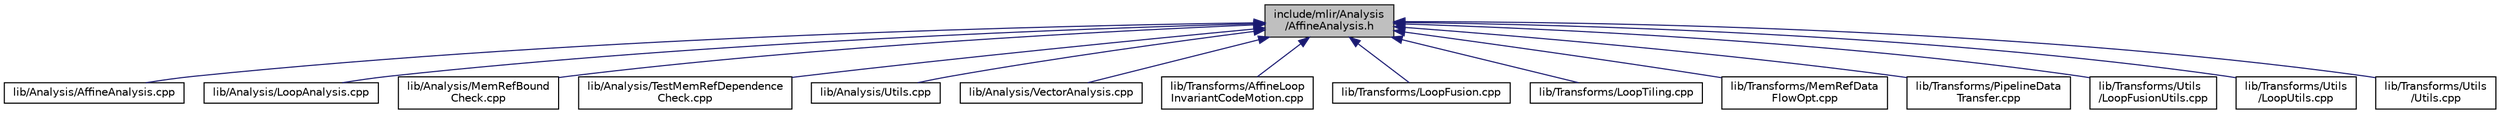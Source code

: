 digraph "include/mlir/Analysis/AffineAnalysis.h"
{
  bgcolor="transparent";
  edge [fontname="Helvetica",fontsize="10",labelfontname="Helvetica",labelfontsize="10"];
  node [fontname="Helvetica",fontsize="10",shape=record];
  Node32 [label="include/mlir/Analysis\l/AffineAnalysis.h",height=0.2,width=0.4,color="black", fillcolor="grey75", style="filled", fontcolor="black"];
  Node32 -> Node33 [dir="back",color="midnightblue",fontsize="10",style="solid",fontname="Helvetica"];
  Node33 [label="lib/Analysis/AffineAnalysis.cpp",height=0.2,width=0.4,color="black",URL="$AffineAnalysis_8cpp.html"];
  Node32 -> Node34 [dir="back",color="midnightblue",fontsize="10",style="solid",fontname="Helvetica"];
  Node34 [label="lib/Analysis/LoopAnalysis.cpp",height=0.2,width=0.4,color="black",URL="$LoopAnalysis_8cpp.html"];
  Node32 -> Node35 [dir="back",color="midnightblue",fontsize="10",style="solid",fontname="Helvetica"];
  Node35 [label="lib/Analysis/MemRefBound\lCheck.cpp",height=0.2,width=0.4,color="black",URL="$MemRefBoundCheck_8cpp.html"];
  Node32 -> Node36 [dir="back",color="midnightblue",fontsize="10",style="solid",fontname="Helvetica"];
  Node36 [label="lib/Analysis/TestMemRefDependence\lCheck.cpp",height=0.2,width=0.4,color="black",URL="$TestMemRefDependenceCheck_8cpp.html"];
  Node32 -> Node37 [dir="back",color="midnightblue",fontsize="10",style="solid",fontname="Helvetica"];
  Node37 [label="lib/Analysis/Utils.cpp",height=0.2,width=0.4,color="black",URL="$Analysis_2Utils_8cpp.html"];
  Node32 -> Node38 [dir="back",color="midnightblue",fontsize="10",style="solid",fontname="Helvetica"];
  Node38 [label="lib/Analysis/VectorAnalysis.cpp",height=0.2,width=0.4,color="black",URL="$VectorAnalysis_8cpp.html"];
  Node32 -> Node39 [dir="back",color="midnightblue",fontsize="10",style="solid",fontname="Helvetica"];
  Node39 [label="lib/Transforms/AffineLoop\lInvariantCodeMotion.cpp",height=0.2,width=0.4,color="black",URL="$AffineLoopInvariantCodeMotion_8cpp.html"];
  Node32 -> Node40 [dir="back",color="midnightblue",fontsize="10",style="solid",fontname="Helvetica"];
  Node40 [label="lib/Transforms/LoopFusion.cpp",height=0.2,width=0.4,color="black",URL="$LoopFusion_8cpp.html"];
  Node32 -> Node41 [dir="back",color="midnightblue",fontsize="10",style="solid",fontname="Helvetica"];
  Node41 [label="lib/Transforms/LoopTiling.cpp",height=0.2,width=0.4,color="black",URL="$LoopTiling_8cpp.html"];
  Node32 -> Node42 [dir="back",color="midnightblue",fontsize="10",style="solid",fontname="Helvetica"];
  Node42 [label="lib/Transforms/MemRefData\lFlowOpt.cpp",height=0.2,width=0.4,color="black",URL="$MemRefDataFlowOpt_8cpp.html"];
  Node32 -> Node43 [dir="back",color="midnightblue",fontsize="10",style="solid",fontname="Helvetica"];
  Node43 [label="lib/Transforms/PipelineData\lTransfer.cpp",height=0.2,width=0.4,color="black",URL="$PipelineDataTransfer_8cpp.html"];
  Node32 -> Node44 [dir="back",color="midnightblue",fontsize="10",style="solid",fontname="Helvetica"];
  Node44 [label="lib/Transforms/Utils\l/LoopFusionUtils.cpp",height=0.2,width=0.4,color="black",URL="$LoopFusionUtils_8cpp.html"];
  Node32 -> Node45 [dir="back",color="midnightblue",fontsize="10",style="solid",fontname="Helvetica"];
  Node45 [label="lib/Transforms/Utils\l/LoopUtils.cpp",height=0.2,width=0.4,color="black",URL="$LoopUtils_8cpp.html"];
  Node32 -> Node46 [dir="back",color="midnightblue",fontsize="10",style="solid",fontname="Helvetica"];
  Node46 [label="lib/Transforms/Utils\l/Utils.cpp",height=0.2,width=0.4,color="black",URL="$Transforms_2Utils_2Utils_8cpp.html"];
}
